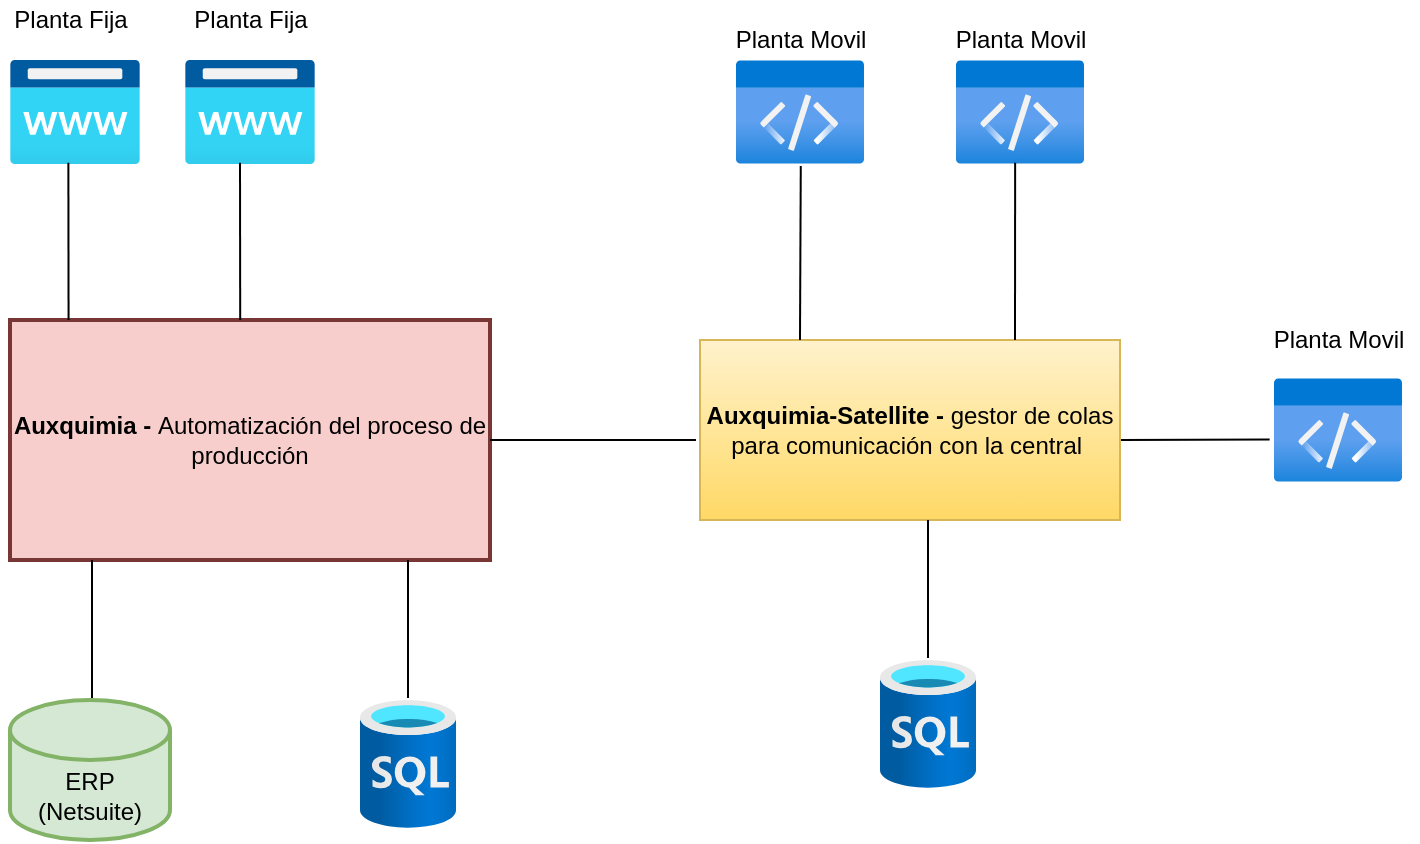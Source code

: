<mxfile version="14.2.9" type="device"><diagram id="azfpxU0qKJHgObQ69Dg6" name="Page-1"><mxGraphModel dx="1038" dy="548" grid="1" gridSize="10" guides="1" tooltips="1" connect="1" arrows="1" fold="1" page="1" pageScale="1" pageWidth="827" pageHeight="1169" math="0" shadow="0"><root><mxCell id="0"/><mxCell id="1" parent="0"/><mxCell id="Cpx1s5iNHd39P6UYegj_-1" value="&lt;b&gt;Auxquimia - &lt;/b&gt;Automatización del proceso de producción" style="rounded=0;whiteSpace=wrap;html=1;fillColor=#f8cecc;strokeColor=#783734;strokeWidth=2;" parent="1" vertex="1"><mxGeometry x="45" y="320" width="240" height="120" as="geometry"/></mxCell><mxCell id="Cpx1s5iNHd39P6UYegj_-3" value="" style="aspect=fixed;html=1;points=[];align=center;image;fontSize=12;image=img/lib/azure2/databases/SQL_Database.svg;strokeColor=#783734;strokeWidth=2;" parent="1" vertex="1"><mxGeometry x="220" y="510" width="48" height="64" as="geometry"/></mxCell><mxCell id="Cpx1s5iNHd39P6UYegj_-4" value="" style="endArrow=none;html=1;entryX=0.5;entryY=1;entryDx=0;entryDy=0;" parent="1" edge="1"><mxGeometry width="50" height="50" relative="1" as="geometry"><mxPoint x="244" y="509" as="sourcePoint"/><mxPoint x="244" y="440" as="targetPoint"/></mxGeometry></mxCell><mxCell id="Cpx1s5iNHd39P6UYegj_-5" value="" style="aspect=fixed;html=1;points=[];align=center;image;fontSize=12;image=img/lib/azure2/app_services/App_Service_Domains.svg;strokeColor=#783734;strokeWidth=2;" parent="1" vertex="1"><mxGeometry x="45" y="190" width="65" height="52" as="geometry"/></mxCell><mxCell id="Cpx1s5iNHd39P6UYegj_-6" value="" style="aspect=fixed;html=1;points=[];align=center;image;fontSize=12;image=img/lib/azure2/app_services/App_Service_Domains.svg;strokeColor=#783734;strokeWidth=2;" parent="1" vertex="1"><mxGeometry x="132.5" y="190" width="65" height="52" as="geometry"/></mxCell><mxCell id="Cpx1s5iNHd39P6UYegj_-7" value="" style="aspect=fixed;html=1;points=[];align=center;image;fontSize=12;image=img/lib/azure2/general/Code.svg;strokeColor=#783734;strokeWidth=2;" parent="1" vertex="1"><mxGeometry x="408" y="190" width="64" height="52" as="geometry"/></mxCell><mxCell id="Cpx1s5iNHd39P6UYegj_-8" value="" style="aspect=fixed;html=1;points=[];align=center;image;fontSize=12;image=img/lib/azure2/general/Code.svg;strokeColor=#783734;strokeWidth=2;" parent="1" vertex="1"><mxGeometry x="677" y="349" width="64" height="52" as="geometry"/></mxCell><mxCell id="Cpx1s5iNHd39P6UYegj_-10" value="" style="endArrow=none;html=1;entryX=0.449;entryY=0.988;entryDx=0;entryDy=0;entryPerimeter=0;exitX=0.122;exitY=0;exitDx=0;exitDy=0;exitPerimeter=0;" parent="1" source="Cpx1s5iNHd39P6UYegj_-1" target="Cpx1s5iNHd39P6UYegj_-5" edge="1"><mxGeometry width="50" height="50" relative="1" as="geometry"><mxPoint x="260" y="300" as="sourcePoint"/><mxPoint x="310" y="250" as="targetPoint"/></mxGeometry></mxCell><mxCell id="Cpx1s5iNHd39P6UYegj_-11" value="" style="endArrow=none;html=1;entryX=0.449;entryY=0.988;entryDx=0;entryDy=0;entryPerimeter=0;exitX=0.122;exitY=0;exitDx=0;exitDy=0;exitPerimeter=0;" parent="1" edge="1"><mxGeometry width="50" height="50" relative="1" as="geometry"><mxPoint x="160.1" y="320" as="sourcePoint"/><mxPoint x="160.005" y="241.376" as="targetPoint"/></mxGeometry></mxCell><mxCell id="Cpx1s5iNHd39P6UYegj_-15" value="Planta Fija" style="text;html=1;align=center;verticalAlign=middle;resizable=0;points=[];autosize=1;" parent="1" vertex="1"><mxGeometry x="40" y="160" width="70" height="20" as="geometry"/></mxCell><mxCell id="Cpx1s5iNHd39P6UYegj_-16" value="Planta Fija" style="text;html=1;align=center;verticalAlign=middle;resizable=0;points=[];autosize=1;" parent="1" vertex="1"><mxGeometry x="130" y="160" width="70" height="20" as="geometry"/></mxCell><mxCell id="Cpx1s5iNHd39P6UYegj_-17" value="Planta Movil" style="text;html=1;align=center;verticalAlign=middle;resizable=0;points=[];autosize=1;" parent="1" vertex="1"><mxGeometry x="400" y="170" width="80" height="20" as="geometry"/></mxCell><mxCell id="Cpx1s5iNHd39P6UYegj_-18" value="Planta Movil" style="text;html=1;align=center;verticalAlign=middle;resizable=0;points=[];autosize=1;" parent="1" vertex="1"><mxGeometry x="669" y="320" width="80" height="20" as="geometry"/></mxCell><mxCell id="Cpx1s5iNHd39P6UYegj_-24" value="" style="endArrow=none;html=1;entryX=1;entryY=0.5;entryDx=0;entryDy=0;exitX=-0.034;exitY=0.592;exitDx=0;exitDy=0;exitPerimeter=0;" parent="1" edge="1" source="Cpx1s5iNHd39P6UYegj_-8"><mxGeometry width="50" height="50" relative="1" as="geometry"><mxPoint x="670" y="380" as="sourcePoint"/><mxPoint x="600" y="380" as="targetPoint"/></mxGeometry></mxCell><mxCell id="Cpx1s5iNHd39P6UYegj_-27" value="" style="endArrow=none;html=1;entryX=0.5;entryY=1;entryDx=0;entryDy=0;" parent="1" edge="1"><mxGeometry width="50" height="50" relative="1" as="geometry"><mxPoint x="86" y="509" as="sourcePoint"/><mxPoint x="86" y="440" as="targetPoint"/></mxGeometry></mxCell><mxCell id="Cpx1s5iNHd39P6UYegj_-28" value="ERP (Netsuite)" style="shape=cylinder3;whiteSpace=wrap;html=1;boundedLbl=1;backgroundOutline=1;size=15;strokeColor=#82b366;strokeWidth=2;fillColor=#d5e8d4;" parent="1" vertex="1"><mxGeometry x="45" y="510" width="80" height="70" as="geometry"/></mxCell><mxCell id="sB2Ekivd72lGf-lKhJAr-1" value="&lt;b&gt;Auxquimia-Satellite - &lt;/b&gt;gestor de colas para comunicación con la central&amp;nbsp;" style="rounded=0;whiteSpace=wrap;html=1;fillColor=#fff2cc;strokeColor=#d6b656;gradientColor=#ffd966;" vertex="1" parent="1"><mxGeometry x="390" y="330" width="210" height="90" as="geometry"/></mxCell><mxCell id="sB2Ekivd72lGf-lKhJAr-2" value="" style="aspect=fixed;html=1;points=[];align=center;image;fontSize=12;image=img/lib/azure2/databases/SQL_Database.svg;strokeColor=#783734;strokeWidth=2;" vertex="1" parent="1"><mxGeometry x="480" y="490" width="48" height="64" as="geometry"/></mxCell><mxCell id="sB2Ekivd72lGf-lKhJAr-3" value="" style="endArrow=none;html=1;entryX=0.5;entryY=1;entryDx=0;entryDy=0;" edge="1" parent="1"><mxGeometry width="50" height="50" relative="1" as="geometry"><mxPoint x="504" y="489" as="sourcePoint"/><mxPoint x="504" y="420" as="targetPoint"/></mxGeometry></mxCell><mxCell id="sB2Ekivd72lGf-lKhJAr-4" value="" style="endArrow=none;html=1;entryX=1;entryY=0.5;entryDx=0;entryDy=0;" edge="1" parent="1" target="Cpx1s5iNHd39P6UYegj_-1"><mxGeometry width="50" height="50" relative="1" as="geometry"><mxPoint x="388" y="380" as="sourcePoint"/><mxPoint x="290" y="380" as="targetPoint"/></mxGeometry></mxCell><mxCell id="sB2Ekivd72lGf-lKhJAr-5" value="" style="aspect=fixed;html=1;points=[];align=center;image;fontSize=12;image=img/lib/azure2/general/Code.svg;strokeColor=#783734;strokeWidth=2;" vertex="1" parent="1"><mxGeometry x="518" y="190" width="64" height="52" as="geometry"/></mxCell><mxCell id="sB2Ekivd72lGf-lKhJAr-6" value="Planta Movil" style="text;html=1;align=center;verticalAlign=middle;resizable=0;points=[];autosize=1;" vertex="1" parent="1"><mxGeometry x="510" y="170" width="80" height="20" as="geometry"/></mxCell><mxCell id="sB2Ekivd72lGf-lKhJAr-7" value="" style="endArrow=none;html=1;entryX=0.506;entryY=1.019;entryDx=0;entryDy=0;entryPerimeter=0;" edge="1" parent="1" target="Cpx1s5iNHd39P6UYegj_-7"><mxGeometry width="50" height="50" relative="1" as="geometry"><mxPoint x="440" y="330" as="sourcePoint"/><mxPoint x="439.5" y="251" as="targetPoint"/></mxGeometry></mxCell><mxCell id="sB2Ekivd72lGf-lKhJAr-8" value="" style="endArrow=none;html=1;entryX=0.462;entryY=0.988;entryDx=0;entryDy=0;exitX=0.75;exitY=0;exitDx=0;exitDy=0;entryPerimeter=0;" edge="1" parent="1" source="sB2Ekivd72lGf-lKhJAr-1" target="sB2Ekivd72lGf-lKhJAr-5"><mxGeometry width="50" height="50" relative="1" as="geometry"><mxPoint x="549.5" y="320" as="sourcePoint"/><mxPoint x="549.5" y="251" as="targetPoint"/></mxGeometry></mxCell></root></mxGraphModel></diagram></mxfile>